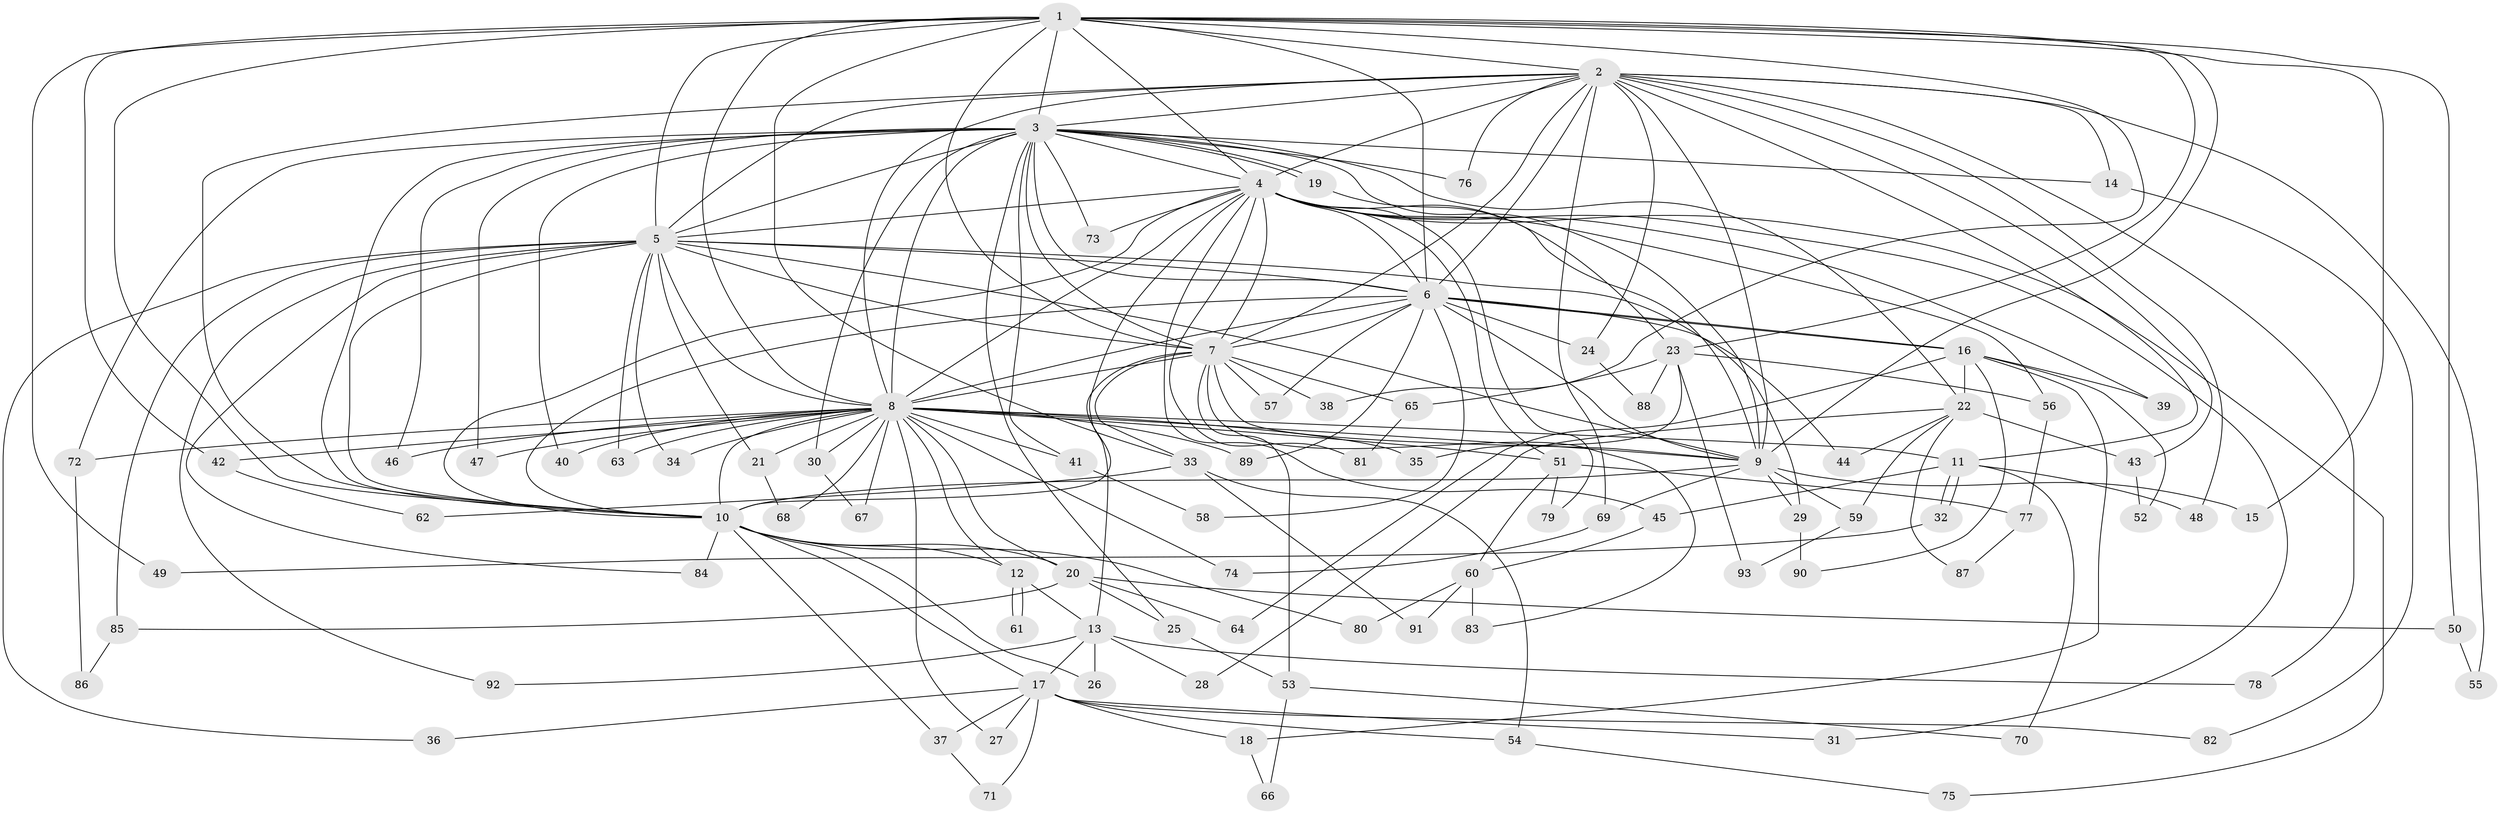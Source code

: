 // Generated by graph-tools (version 1.1) at 2025/25/03/09/25 03:25:43]
// undirected, 93 vertices, 211 edges
graph export_dot {
graph [start="1"]
  node [color=gray90,style=filled];
  1;
  2;
  3;
  4;
  5;
  6;
  7;
  8;
  9;
  10;
  11;
  12;
  13;
  14;
  15;
  16;
  17;
  18;
  19;
  20;
  21;
  22;
  23;
  24;
  25;
  26;
  27;
  28;
  29;
  30;
  31;
  32;
  33;
  34;
  35;
  36;
  37;
  38;
  39;
  40;
  41;
  42;
  43;
  44;
  45;
  46;
  47;
  48;
  49;
  50;
  51;
  52;
  53;
  54;
  55;
  56;
  57;
  58;
  59;
  60;
  61;
  62;
  63;
  64;
  65;
  66;
  67;
  68;
  69;
  70;
  71;
  72;
  73;
  74;
  75;
  76;
  77;
  78;
  79;
  80;
  81;
  82;
  83;
  84;
  85;
  86;
  87;
  88;
  89;
  90;
  91;
  92;
  93;
  1 -- 2;
  1 -- 3;
  1 -- 4;
  1 -- 5;
  1 -- 6;
  1 -- 7;
  1 -- 8;
  1 -- 9;
  1 -- 10;
  1 -- 15;
  1 -- 23;
  1 -- 33;
  1 -- 38;
  1 -- 42;
  1 -- 49;
  1 -- 50;
  2 -- 3;
  2 -- 4;
  2 -- 5;
  2 -- 6;
  2 -- 7;
  2 -- 8;
  2 -- 9;
  2 -- 10;
  2 -- 11;
  2 -- 14;
  2 -- 24;
  2 -- 43;
  2 -- 48;
  2 -- 55;
  2 -- 69;
  2 -- 76;
  2 -- 78;
  3 -- 4;
  3 -- 5;
  3 -- 6;
  3 -- 7;
  3 -- 8;
  3 -- 9;
  3 -- 10;
  3 -- 14;
  3 -- 19;
  3 -- 19;
  3 -- 22;
  3 -- 25;
  3 -- 30;
  3 -- 40;
  3 -- 41;
  3 -- 46;
  3 -- 47;
  3 -- 72;
  3 -- 73;
  3 -- 76;
  4 -- 5;
  4 -- 6;
  4 -- 7;
  4 -- 8;
  4 -- 9;
  4 -- 10;
  4 -- 13;
  4 -- 31;
  4 -- 39;
  4 -- 45;
  4 -- 51;
  4 -- 56;
  4 -- 73;
  4 -- 75;
  4 -- 79;
  4 -- 81;
  5 -- 6;
  5 -- 7;
  5 -- 8;
  5 -- 9;
  5 -- 10;
  5 -- 21;
  5 -- 29;
  5 -- 34;
  5 -- 36;
  5 -- 63;
  5 -- 84;
  5 -- 85;
  5 -- 92;
  6 -- 7;
  6 -- 8;
  6 -- 9;
  6 -- 10;
  6 -- 16;
  6 -- 16;
  6 -- 24;
  6 -- 44;
  6 -- 57;
  6 -- 58;
  6 -- 89;
  7 -- 8;
  7 -- 9;
  7 -- 10;
  7 -- 33;
  7 -- 38;
  7 -- 53;
  7 -- 57;
  7 -- 65;
  7 -- 83;
  8 -- 9;
  8 -- 10;
  8 -- 11;
  8 -- 12;
  8 -- 20;
  8 -- 21;
  8 -- 27;
  8 -- 30;
  8 -- 34;
  8 -- 35;
  8 -- 40;
  8 -- 41;
  8 -- 42;
  8 -- 46;
  8 -- 47;
  8 -- 51;
  8 -- 63;
  8 -- 67;
  8 -- 68;
  8 -- 72;
  8 -- 74;
  8 -- 89;
  9 -- 10;
  9 -- 15;
  9 -- 29;
  9 -- 59;
  9 -- 69;
  10 -- 12;
  10 -- 17;
  10 -- 20;
  10 -- 26;
  10 -- 37;
  10 -- 80;
  10 -- 84;
  11 -- 32;
  11 -- 32;
  11 -- 45;
  11 -- 48;
  11 -- 70;
  12 -- 13;
  12 -- 61;
  12 -- 61;
  13 -- 17;
  13 -- 26;
  13 -- 28;
  13 -- 78;
  13 -- 92;
  14 -- 82;
  16 -- 18;
  16 -- 22;
  16 -- 39;
  16 -- 52;
  16 -- 64;
  16 -- 90;
  17 -- 18;
  17 -- 27;
  17 -- 31;
  17 -- 36;
  17 -- 37;
  17 -- 54;
  17 -- 71;
  17 -- 82;
  18 -- 66;
  19 -- 23;
  20 -- 25;
  20 -- 50;
  20 -- 64;
  20 -- 85;
  21 -- 68;
  22 -- 28;
  22 -- 43;
  22 -- 44;
  22 -- 59;
  22 -- 87;
  23 -- 35;
  23 -- 56;
  23 -- 65;
  23 -- 88;
  23 -- 93;
  24 -- 88;
  25 -- 53;
  29 -- 90;
  30 -- 67;
  32 -- 49;
  33 -- 54;
  33 -- 62;
  33 -- 91;
  37 -- 71;
  41 -- 58;
  42 -- 62;
  43 -- 52;
  45 -- 60;
  50 -- 55;
  51 -- 60;
  51 -- 77;
  51 -- 79;
  53 -- 66;
  53 -- 70;
  54 -- 75;
  56 -- 77;
  59 -- 93;
  60 -- 80;
  60 -- 83;
  60 -- 91;
  65 -- 81;
  69 -- 74;
  72 -- 86;
  77 -- 87;
  85 -- 86;
}
